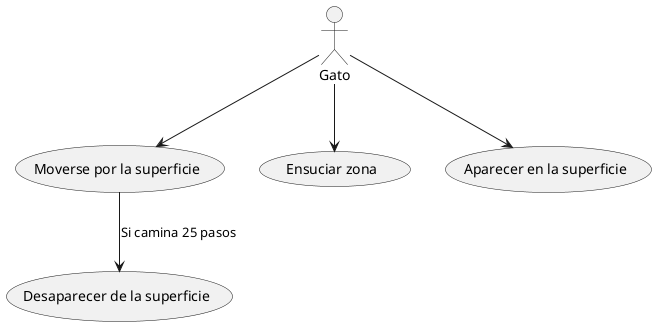 @startuml

actor "Gato" as Gato

usecase "Moverse por la superficie" as UC1
usecase "Ensuciar zona" as UC2
usecase "Aparecer en la superficie" as UC3
usecase "Desaparecer de la superficie" as UC4

Gato --> UC1
Gato --> UC2
Gato --> UC3

UC1 --> UC4 : "Si camina 25 pasos"

@enduml
